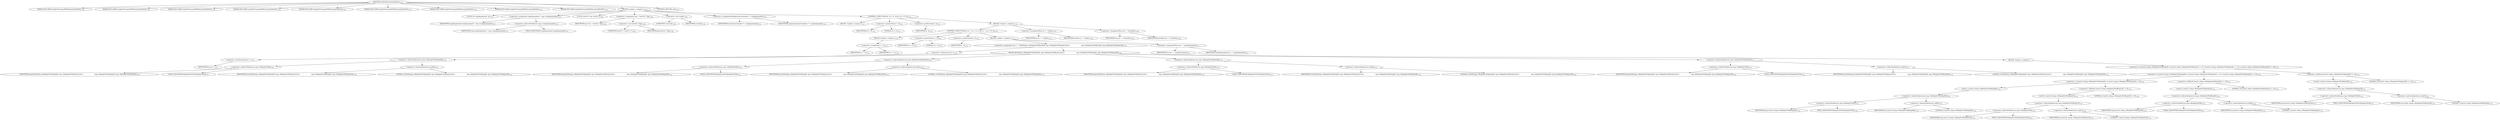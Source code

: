 digraph "putRGBAAcontig16bittile" {  
"51848" [label = <(METHOD,putRGBAAcontig16bittile)<SUB>1745</SUB>> ]
"51849" [label = <(PARAM,DECLAREContigPutFunc(putRGBAAcontig16bittile))<SUB>1745</SUB>> ]
"51850" [label = <(PARAM,DECLAREContigPutFunc(putRGBAAcontig16bittile))<SUB>1745</SUB>> ]
"51851" [label = <(PARAM,DECLAREContigPutFunc(putRGBAAcontig16bittile))<SUB>1745</SUB>> ]
"51852" [label = <(PARAM,DECLAREContigPutFunc(putRGBAAcontig16bittile))<SUB>1745</SUB>> ]
"51853" [label = <(PARAM,DECLAREContigPutFunc(putRGBAAcontig16bittile))<SUB>1745</SUB>> ]
"51854" [label = <(PARAM,DECLAREContigPutFunc(putRGBAAcontig16bittile))<SUB>1745</SUB>> ]
"51855" [label = <(PARAM,DECLAREContigPutFunc(putRGBAAcontig16bittile))<SUB>1745</SUB>> ]
"51856" [label = <(PARAM,DECLAREContigPutFunc(putRGBAAcontig16bittile))<SUB>1745</SUB>> ]
"51857" [label = <(PARAM,DECLAREContigPutFunc(putRGBAAcontig16bittile))<SUB>1745</SUB>> ]
"51858" [label = <(BLOCK,&lt;empty&gt;,&lt;empty&gt;)<SUB>1746</SUB>> ]
"51859" [label = <(LOCAL,int samplesperpixel: int)<SUB>1747</SUB>> ]
"51860" [label = <(&lt;operator&gt;.assignment,samplesperpixel = img-&gt;samplesperpixel)<SUB>1747</SUB>> ]
"51861" [label = <(IDENTIFIER,samplesperpixel,samplesperpixel = img-&gt;samplesperpixel)<SUB>1747</SUB>> ]
"51862" [label = <(&lt;operator&gt;.indirectFieldAccess,img-&gt;samplesperpixel)<SUB>1747</SUB>> ]
"51863" [label = <(IDENTIFIER,img,samplesperpixel = img-&gt;samplesperpixel)<SUB>1747</SUB>> ]
"51864" [label = <(FIELD_IDENTIFIER,samplesperpixel,samplesperpixel)<SUB>1747</SUB>> ]
"51865" [label = <(LOCAL,uint16_t* wp: uint16_t)<SUB>1748</SUB>> ]
"51866" [label = <(&lt;operator&gt;.assignment,*wp = (uint16_t *)pp)<SUB>1748</SUB>> ]
"51867" [label = <(IDENTIFIER,wp,*wp = (uint16_t *)pp)<SUB>1748</SUB>> ]
"51868" [label = <(&lt;operator&gt;.cast,(uint16_t *)pp)<SUB>1748</SUB>> ]
"51869" [label = <(UNKNOWN,uint16_t *,uint16_t *)<SUB>1748</SUB>> ]
"51870" [label = <(IDENTIFIER,pp,(uint16_t *)pp)<SUB>1748</SUB>> ]
"51871" [label = <(&lt;operator&gt;.cast,(void)y)<SUB>1749</SUB>> ]
"51872" [label = <(UNKNOWN,void,void)<SUB>1749</SUB>> ]
"51873" [label = <(IDENTIFIER,y,(void)y)<SUB>1749</SUB>> ]
"51874" [label = <(&lt;operator&gt;.assignmentMultiplication,fromskew *= samplesperpixel)<SUB>1750</SUB>> ]
"51875" [label = <(IDENTIFIER,fromskew,fromskew *= samplesperpixel)<SUB>1750</SUB>> ]
"51876" [label = <(IDENTIFIER,samplesperpixel,fromskew *= samplesperpixel)<SUB>1750</SUB>> ]
"51877" [label = <(CONTROL_STRUCTURE,for (;h &gt; 0;--h),for (;h &gt; 0;--h))<SUB>1751</SUB>> ]
"51878" [label = <(BLOCK,&lt;empty&gt;,&lt;empty&gt;)<SUB>1751</SUB>> ]
"51879" [label = <(&lt;operator&gt;.greaterThan,h &gt; 0)<SUB>1751</SUB>> ]
"51880" [label = <(IDENTIFIER,h,h &gt; 0)<SUB>1751</SUB>> ]
"51881" [label = <(LITERAL,0,h &gt; 0)<SUB>1751</SUB>> ]
"51882" [label = <(&lt;operator&gt;.preDecrement,--h)<SUB>1751</SUB>> ]
"51883" [label = <(IDENTIFIER,h,--h)<SUB>1751</SUB>> ]
"51884" [label = <(BLOCK,&lt;empty&gt;,&lt;empty&gt;)<SUB>1752</SUB>> ]
"51885" [label = <(CONTROL_STRUCTURE,for (x = w;x &gt; 0;--x),for (x = w;x &gt; 0;--x))<SUB>1753</SUB>> ]
"51886" [label = <(BLOCK,&lt;empty&gt;,&lt;empty&gt;)<SUB>1753</SUB>> ]
"51887" [label = <(&lt;operator&gt;.assignment,x = w)<SUB>1753</SUB>> ]
"51888" [label = <(IDENTIFIER,x,x = w)<SUB>1753</SUB>> ]
"51889" [label = <(IDENTIFIER,w,x = w)<SUB>1753</SUB>> ]
"51890" [label = <(&lt;operator&gt;.greaterThan,x &gt; 0)<SUB>1753</SUB>> ]
"51891" [label = <(IDENTIFIER,x,x &gt; 0)<SUB>1753</SUB>> ]
"51892" [label = <(LITERAL,0,x &gt; 0)<SUB>1753</SUB>> ]
"51893" [label = <(&lt;operator&gt;.preDecrement,--x)<SUB>1753</SUB>> ]
"51894" [label = <(IDENTIFIER,x,--x)<SUB>1753</SUB>> ]
"51895" [label = <(BLOCK,&lt;empty&gt;,&lt;empty&gt;)<SUB>1754</SUB>> ]
"51896" [label = <(&lt;operator&gt;.assignment,*cp++ = PACK4(img-&gt;Bitdepth16To8[wp[0]], img-&gt;Bitdepth16To8[wp[1]],\012                          img-&gt;Bitdepth16To8[wp[2]], img-&gt;Bitdepth16To8[wp[3]]))<SUB>1755</SUB>> ]
"51897" [label = <(&lt;operator&gt;.indirection,*cp++)<SUB>1755</SUB>> ]
"51898" [label = <(&lt;operator&gt;.postIncrement,cp++)<SUB>1755</SUB>> ]
"51899" [label = <(IDENTIFIER,cp,cp++)<SUB>1755</SUB>> ]
"51900" [label = <(PACK4,PACK4(img-&gt;Bitdepth16To8[wp[0]], img-&gt;Bitdepth16To8[wp[1]],\012                          img-&gt;Bitdepth16To8[wp[2]], img-&gt;Bitdepth16To8[wp[3]]))<SUB>1755</SUB>> ]
"51901" [label = <(&lt;operator&gt;.indirectIndexAccess,img-&gt;Bitdepth16To8[wp[0]])<SUB>1755</SUB>> ]
"51902" [label = <(&lt;operator&gt;.indirectFieldAccess,img-&gt;Bitdepth16To8)<SUB>1755</SUB>> ]
"51903" [label = <(IDENTIFIER,img,PACK4(img-&gt;Bitdepth16To8[wp[0]], img-&gt;Bitdepth16To8[wp[1]],\012                          img-&gt;Bitdepth16To8[wp[2]], img-&gt;Bitdepth16To8[wp[3]]))<SUB>1755</SUB>> ]
"51904" [label = <(FIELD_IDENTIFIER,Bitdepth16To8,Bitdepth16To8)<SUB>1755</SUB>> ]
"51905" [label = <(&lt;operator&gt;.indirectIndexAccess,wp[0])<SUB>1755</SUB>> ]
"51906" [label = <(IDENTIFIER,wp,PACK4(img-&gt;Bitdepth16To8[wp[0]], img-&gt;Bitdepth16To8[wp[1]],\012                          img-&gt;Bitdepth16To8[wp[2]], img-&gt;Bitdepth16To8[wp[3]]))<SUB>1755</SUB>> ]
"51907" [label = <(LITERAL,0,PACK4(img-&gt;Bitdepth16To8[wp[0]], img-&gt;Bitdepth16To8[wp[1]],\012                          img-&gt;Bitdepth16To8[wp[2]], img-&gt;Bitdepth16To8[wp[3]]))<SUB>1755</SUB>> ]
"51908" [label = <(&lt;operator&gt;.indirectIndexAccess,img-&gt;Bitdepth16To8[wp[1]])<SUB>1755</SUB>> ]
"51909" [label = <(&lt;operator&gt;.indirectFieldAccess,img-&gt;Bitdepth16To8)<SUB>1755</SUB>> ]
"51910" [label = <(IDENTIFIER,img,PACK4(img-&gt;Bitdepth16To8[wp[0]], img-&gt;Bitdepth16To8[wp[1]],\012                          img-&gt;Bitdepth16To8[wp[2]], img-&gt;Bitdepth16To8[wp[3]]))<SUB>1755</SUB>> ]
"51911" [label = <(FIELD_IDENTIFIER,Bitdepth16To8,Bitdepth16To8)<SUB>1755</SUB>> ]
"51912" [label = <(&lt;operator&gt;.indirectIndexAccess,wp[1])<SUB>1755</SUB>> ]
"51913" [label = <(IDENTIFIER,wp,PACK4(img-&gt;Bitdepth16To8[wp[0]], img-&gt;Bitdepth16To8[wp[1]],\012                          img-&gt;Bitdepth16To8[wp[2]], img-&gt;Bitdepth16To8[wp[3]]))<SUB>1755</SUB>> ]
"51914" [label = <(LITERAL,1,PACK4(img-&gt;Bitdepth16To8[wp[0]], img-&gt;Bitdepth16To8[wp[1]],\012                          img-&gt;Bitdepth16To8[wp[2]], img-&gt;Bitdepth16To8[wp[3]]))<SUB>1755</SUB>> ]
"51915" [label = <(&lt;operator&gt;.indirectIndexAccess,img-&gt;Bitdepth16To8[wp[2]])<SUB>1755</SUB>> ]
"51916" [label = <(&lt;operator&gt;.indirectFieldAccess,img-&gt;Bitdepth16To8)<SUB>1755</SUB>> ]
"51917" [label = <(IDENTIFIER,img,PACK4(img-&gt;Bitdepth16To8[wp[0]], img-&gt;Bitdepth16To8[wp[1]],\012                          img-&gt;Bitdepth16To8[wp[2]], img-&gt;Bitdepth16To8[wp[3]]))<SUB>1755</SUB>> ]
"51918" [label = <(FIELD_IDENTIFIER,Bitdepth16To8,Bitdepth16To8)<SUB>1755</SUB>> ]
"51919" [label = <(&lt;operator&gt;.indirectIndexAccess,wp[2])<SUB>1755</SUB>> ]
"51920" [label = <(IDENTIFIER,wp,PACK4(img-&gt;Bitdepth16To8[wp[0]], img-&gt;Bitdepth16To8[wp[1]],\012                          img-&gt;Bitdepth16To8[wp[2]], img-&gt;Bitdepth16To8[wp[3]]))<SUB>1755</SUB>> ]
"51921" [label = <(LITERAL,2,PACK4(img-&gt;Bitdepth16To8[wp[0]], img-&gt;Bitdepth16To8[wp[1]],\012                          img-&gt;Bitdepth16To8[wp[2]], img-&gt;Bitdepth16To8[wp[3]]))<SUB>1755</SUB>> ]
"51922" [label = <(&lt;operator&gt;.indirectIndexAccess,img-&gt;Bitdepth16To8[wp[3]])<SUB>1755</SUB>> ]
"51923" [label = <(&lt;operator&gt;.indirectFieldAccess,img-&gt;Bitdepth16To8)<SUB>1755</SUB>> ]
"51924" [label = <(IDENTIFIER,img,PACK4(img-&gt;Bitdepth16To8[wp[0]], img-&gt;Bitdepth16To8[wp[1]],\012                          img-&gt;Bitdepth16To8[wp[2]], img-&gt;Bitdepth16To8[wp[3]]))<SUB>1755</SUB>> ]
"51925" [label = <(FIELD_IDENTIFIER,Bitdepth16To8,Bitdepth16To8)<SUB>1755</SUB>> ]
"51926" [label = <(&lt;operator&gt;.indirectIndexAccess,wp[3])<SUB>1755</SUB>> ]
"51927" [label = <(IDENTIFIER,wp,PACK4(img-&gt;Bitdepth16To8[wp[0]], img-&gt;Bitdepth16To8[wp[1]],\012                          img-&gt;Bitdepth16To8[wp[2]], img-&gt;Bitdepth16To8[wp[3]]))<SUB>1755</SUB>> ]
"51928" [label = <(LITERAL,3,PACK4(img-&gt;Bitdepth16To8[wp[0]], img-&gt;Bitdepth16To8[wp[1]],\012                          img-&gt;Bitdepth16To8[wp[2]], img-&gt;Bitdepth16To8[wp[3]]))<SUB>1755</SUB>> ]
"51929" [label = <(BLOCK,&lt;empty&gt;,&lt;empty&gt;)> ]
"51930" [label = <(&lt;operator&gt;.or,(uint32_t)(img-&gt;Bitdepth16To8[wp[0]]) | ((uint32_t)(img-&gt;Bitdepth16To8[wp[1]]) &lt;&lt; 8) | ((uint32_t)(img-&gt;Bitdepth16To8[wp[2]]) &lt;&lt; 16) | ((uint32_t)(img-&gt;Bitdepth16To8[wp[3]]) &lt;&lt; 24))<SUB>1755</SUB>> ]
"51931" [label = <(&lt;operator&gt;.or,(uint32_t)(img-&gt;Bitdepth16To8[wp[0]]) | ((uint32_t)(img-&gt;Bitdepth16To8[wp[1]]) &lt;&lt; 8) | ((uint32_t)(img-&gt;Bitdepth16To8[wp[2]]) &lt;&lt; 16))<SUB>1755</SUB>> ]
"51932" [label = <(&lt;operator&gt;.or,(uint32_t)(img-&gt;Bitdepth16To8[wp[0]]) | ((uint32_t)(img-&gt;Bitdepth16To8[wp[1]]) &lt;&lt; 8))<SUB>1755</SUB>> ]
"51933" [label = <(uint32_t,(uint32_t)(img-&gt;Bitdepth16To8[wp[0]]))<SUB>1755</SUB>> ]
"51934" [label = <(&lt;operator&gt;.indirectIndexAccess,img-&gt;Bitdepth16To8[wp[0]])<SUB>1755</SUB>> ]
"51935" [label = <(&lt;operator&gt;.indirectFieldAccess,img-&gt;Bitdepth16To8)<SUB>1755</SUB>> ]
"51936" [label = <(IDENTIFIER,img,(uint32_t)(img-&gt;Bitdepth16To8[wp[0]]))<SUB>1755</SUB>> ]
"51937" [label = <(FIELD_IDENTIFIER,Bitdepth16To8,Bitdepth16To8)<SUB>1755</SUB>> ]
"51938" [label = <(&lt;operator&gt;.indirectIndexAccess,wp[0])<SUB>1755</SUB>> ]
"51939" [label = <(IDENTIFIER,wp,(uint32_t)(img-&gt;Bitdepth16To8[wp[0]]))<SUB>1755</SUB>> ]
"51940" [label = <(LITERAL,0,(uint32_t)(img-&gt;Bitdepth16To8[wp[0]]))<SUB>1755</SUB>> ]
"51941" [label = <(&lt;operator&gt;.shiftLeft,(uint32_t)(img-&gt;Bitdepth16To8[wp[1]]) &lt;&lt; 8)<SUB>1755</SUB>> ]
"51942" [label = <(uint32_t,(uint32_t)(img-&gt;Bitdepth16To8[wp[1]]))<SUB>1755</SUB>> ]
"51943" [label = <(&lt;operator&gt;.indirectIndexAccess,img-&gt;Bitdepth16To8[wp[1]])<SUB>1755</SUB>> ]
"51944" [label = <(&lt;operator&gt;.indirectFieldAccess,img-&gt;Bitdepth16To8)<SUB>1755</SUB>> ]
"51945" [label = <(IDENTIFIER,img,(uint32_t)(img-&gt;Bitdepth16To8[wp[1]]))<SUB>1755</SUB>> ]
"51946" [label = <(FIELD_IDENTIFIER,Bitdepth16To8,Bitdepth16To8)<SUB>1755</SUB>> ]
"51947" [label = <(&lt;operator&gt;.indirectIndexAccess,wp[1])<SUB>1755</SUB>> ]
"51948" [label = <(IDENTIFIER,wp,(uint32_t)(img-&gt;Bitdepth16To8[wp[1]]))<SUB>1755</SUB>> ]
"51949" [label = <(LITERAL,1,(uint32_t)(img-&gt;Bitdepth16To8[wp[1]]))<SUB>1755</SUB>> ]
"51950" [label = <(LITERAL,8,(uint32_t)(img-&gt;Bitdepth16To8[wp[1]]) &lt;&lt; 8)<SUB>1755</SUB>> ]
"51951" [label = <(&lt;operator&gt;.shiftLeft,(uint32_t)(img-&gt;Bitdepth16To8[wp[2]]) &lt;&lt; 16)<SUB>1755</SUB>> ]
"51952" [label = <(uint32_t,(uint32_t)(img-&gt;Bitdepth16To8[wp[2]]))<SUB>1755</SUB>> ]
"51953" [label = <(&lt;operator&gt;.indirectIndexAccess,img-&gt;Bitdepth16To8[wp[2]])<SUB>1755</SUB>> ]
"51954" [label = <(&lt;operator&gt;.indirectFieldAccess,img-&gt;Bitdepth16To8)<SUB>1755</SUB>> ]
"51955" [label = <(IDENTIFIER,img,(uint32_t)(img-&gt;Bitdepth16To8[wp[2]]))<SUB>1755</SUB>> ]
"51956" [label = <(FIELD_IDENTIFIER,Bitdepth16To8,Bitdepth16To8)<SUB>1755</SUB>> ]
"51957" [label = <(&lt;operator&gt;.indirectIndexAccess,wp[2])<SUB>1755</SUB>> ]
"51958" [label = <(IDENTIFIER,wp,(uint32_t)(img-&gt;Bitdepth16To8[wp[2]]))<SUB>1755</SUB>> ]
"51959" [label = <(LITERAL,2,(uint32_t)(img-&gt;Bitdepth16To8[wp[2]]))<SUB>1755</SUB>> ]
"51960" [label = <(LITERAL,16,(uint32_t)(img-&gt;Bitdepth16To8[wp[2]]) &lt;&lt; 16)<SUB>1755</SUB>> ]
"51961" [label = <(&lt;operator&gt;.shiftLeft,(uint32_t)(img-&gt;Bitdepth16To8[wp[3]]) &lt;&lt; 24)<SUB>1755</SUB>> ]
"51962" [label = <(uint32_t,(uint32_t)(img-&gt;Bitdepth16To8[wp[3]]))<SUB>1755</SUB>> ]
"51963" [label = <(&lt;operator&gt;.indirectIndexAccess,img-&gt;Bitdepth16To8[wp[3]])<SUB>1755</SUB>> ]
"51964" [label = <(&lt;operator&gt;.indirectFieldAccess,img-&gt;Bitdepth16To8)<SUB>1755</SUB>> ]
"51965" [label = <(IDENTIFIER,img,(uint32_t)(img-&gt;Bitdepth16To8[wp[3]]))<SUB>1755</SUB>> ]
"51966" [label = <(FIELD_IDENTIFIER,Bitdepth16To8,Bitdepth16To8)<SUB>1755</SUB>> ]
"51967" [label = <(&lt;operator&gt;.indirectIndexAccess,wp[3])<SUB>1755</SUB>> ]
"51968" [label = <(IDENTIFIER,wp,(uint32_t)(img-&gt;Bitdepth16To8[wp[3]]))<SUB>1755</SUB>> ]
"51969" [label = <(LITERAL,3,(uint32_t)(img-&gt;Bitdepth16To8[wp[3]]))<SUB>1755</SUB>> ]
"51970" [label = <(LITERAL,24,(uint32_t)(img-&gt;Bitdepth16To8[wp[3]]) &lt;&lt; 24)<SUB>1755</SUB>> ]
"51971" [label = <(&lt;operator&gt;.assignmentPlus,wp += samplesperpixel)<SUB>1757</SUB>> ]
"51972" [label = <(IDENTIFIER,wp,wp += samplesperpixel)<SUB>1757</SUB>> ]
"51973" [label = <(IDENTIFIER,samplesperpixel,wp += samplesperpixel)<SUB>1757</SUB>> ]
"51974" [label = <(&lt;operator&gt;.assignmentPlus,cp += toskew)<SUB>1759</SUB>> ]
"51975" [label = <(IDENTIFIER,cp,cp += toskew)<SUB>1759</SUB>> ]
"51976" [label = <(IDENTIFIER,toskew,cp += toskew)<SUB>1759</SUB>> ]
"51977" [label = <(&lt;operator&gt;.assignmentPlus,wp += fromskew)<SUB>1760</SUB>> ]
"51978" [label = <(IDENTIFIER,wp,wp += fromskew)<SUB>1760</SUB>> ]
"51979" [label = <(IDENTIFIER,fromskew,wp += fromskew)<SUB>1760</SUB>> ]
"51980" [label = <(METHOD_RETURN,void)<SUB>1745</SUB>> ]
  "51848" -> "51849" 
  "51848" -> "51850" 
  "51848" -> "51851" 
  "51848" -> "51852" 
  "51848" -> "51853" 
  "51848" -> "51854" 
  "51848" -> "51855" 
  "51848" -> "51856" 
  "51848" -> "51857" 
  "51848" -> "51858" 
  "51848" -> "51980" 
  "51858" -> "51859" 
  "51858" -> "51860" 
  "51858" -> "51865" 
  "51858" -> "51866" 
  "51858" -> "51871" 
  "51858" -> "51874" 
  "51858" -> "51877" 
  "51860" -> "51861" 
  "51860" -> "51862" 
  "51862" -> "51863" 
  "51862" -> "51864" 
  "51866" -> "51867" 
  "51866" -> "51868" 
  "51868" -> "51869" 
  "51868" -> "51870" 
  "51871" -> "51872" 
  "51871" -> "51873" 
  "51874" -> "51875" 
  "51874" -> "51876" 
  "51877" -> "51878" 
  "51877" -> "51879" 
  "51877" -> "51882" 
  "51877" -> "51884" 
  "51879" -> "51880" 
  "51879" -> "51881" 
  "51882" -> "51883" 
  "51884" -> "51885" 
  "51884" -> "51974" 
  "51884" -> "51977" 
  "51885" -> "51886" 
  "51885" -> "51890" 
  "51885" -> "51893" 
  "51885" -> "51895" 
  "51886" -> "51887" 
  "51887" -> "51888" 
  "51887" -> "51889" 
  "51890" -> "51891" 
  "51890" -> "51892" 
  "51893" -> "51894" 
  "51895" -> "51896" 
  "51895" -> "51971" 
  "51896" -> "51897" 
  "51896" -> "51900" 
  "51897" -> "51898" 
  "51898" -> "51899" 
  "51900" -> "51901" 
  "51900" -> "51908" 
  "51900" -> "51915" 
  "51900" -> "51922" 
  "51900" -> "51929" 
  "51901" -> "51902" 
  "51901" -> "51905" 
  "51902" -> "51903" 
  "51902" -> "51904" 
  "51905" -> "51906" 
  "51905" -> "51907" 
  "51908" -> "51909" 
  "51908" -> "51912" 
  "51909" -> "51910" 
  "51909" -> "51911" 
  "51912" -> "51913" 
  "51912" -> "51914" 
  "51915" -> "51916" 
  "51915" -> "51919" 
  "51916" -> "51917" 
  "51916" -> "51918" 
  "51919" -> "51920" 
  "51919" -> "51921" 
  "51922" -> "51923" 
  "51922" -> "51926" 
  "51923" -> "51924" 
  "51923" -> "51925" 
  "51926" -> "51927" 
  "51926" -> "51928" 
  "51929" -> "51930" 
  "51930" -> "51931" 
  "51930" -> "51961" 
  "51931" -> "51932" 
  "51931" -> "51951" 
  "51932" -> "51933" 
  "51932" -> "51941" 
  "51933" -> "51934" 
  "51934" -> "51935" 
  "51934" -> "51938" 
  "51935" -> "51936" 
  "51935" -> "51937" 
  "51938" -> "51939" 
  "51938" -> "51940" 
  "51941" -> "51942" 
  "51941" -> "51950" 
  "51942" -> "51943" 
  "51943" -> "51944" 
  "51943" -> "51947" 
  "51944" -> "51945" 
  "51944" -> "51946" 
  "51947" -> "51948" 
  "51947" -> "51949" 
  "51951" -> "51952" 
  "51951" -> "51960" 
  "51952" -> "51953" 
  "51953" -> "51954" 
  "51953" -> "51957" 
  "51954" -> "51955" 
  "51954" -> "51956" 
  "51957" -> "51958" 
  "51957" -> "51959" 
  "51961" -> "51962" 
  "51961" -> "51970" 
  "51962" -> "51963" 
  "51963" -> "51964" 
  "51963" -> "51967" 
  "51964" -> "51965" 
  "51964" -> "51966" 
  "51967" -> "51968" 
  "51967" -> "51969" 
  "51971" -> "51972" 
  "51971" -> "51973" 
  "51974" -> "51975" 
  "51974" -> "51976" 
  "51977" -> "51978" 
  "51977" -> "51979" 
}
